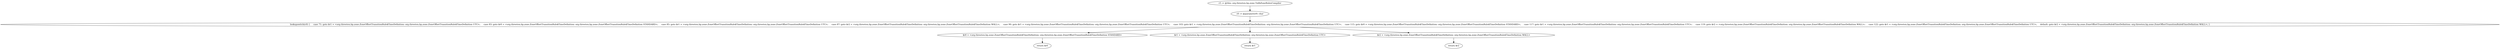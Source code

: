 digraph "unitGraph" {
    "r3 := @this: org.threeten.bp.zone.TzdbZoneRulesCompiler"
    "c0 := @parameter0: char"
    "lookupswitch(c0) {     case 71: goto $r1 = <org.threeten.bp.zone.ZoneOffsetTransitionRule$TimeDefinition: org.threeten.bp.zone.ZoneOffsetTransitionRule$TimeDefinition UTC>;     case 83: goto $r0 = <org.threeten.bp.zone.ZoneOffsetTransitionRule$TimeDefinition: org.threeten.bp.zone.ZoneOffsetTransitionRule$TimeDefinition STANDARD>;     case 85: goto $r1 = <org.threeten.bp.zone.ZoneOffsetTransitionRule$TimeDefinition: org.threeten.bp.zone.ZoneOffsetTransitionRule$TimeDefinition UTC>;     case 87: goto $r2 = <org.threeten.bp.zone.ZoneOffsetTransitionRule$TimeDefinition: org.threeten.bp.zone.ZoneOffsetTransitionRule$TimeDefinition WALL>;     case 90: goto $r1 = <org.threeten.bp.zone.ZoneOffsetTransitionRule$TimeDefinition: org.threeten.bp.zone.ZoneOffsetTransitionRule$TimeDefinition UTC>;     case 103: goto $r1 = <org.threeten.bp.zone.ZoneOffsetTransitionRule$TimeDefinition: org.threeten.bp.zone.ZoneOffsetTransitionRule$TimeDefinition UTC>;     case 115: goto $r0 = <org.threeten.bp.zone.ZoneOffsetTransitionRule$TimeDefinition: org.threeten.bp.zone.ZoneOffsetTransitionRule$TimeDefinition STANDARD>;     case 117: goto $r1 = <org.threeten.bp.zone.ZoneOffsetTransitionRule$TimeDefinition: org.threeten.bp.zone.ZoneOffsetTransitionRule$TimeDefinition UTC>;     case 119: goto $r2 = <org.threeten.bp.zone.ZoneOffsetTransitionRule$TimeDefinition: org.threeten.bp.zone.ZoneOffsetTransitionRule$TimeDefinition WALL>;     case 122: goto $r1 = <org.threeten.bp.zone.ZoneOffsetTransitionRule$TimeDefinition: org.threeten.bp.zone.ZoneOffsetTransitionRule$TimeDefinition UTC>;     default: goto $r2 = <org.threeten.bp.zone.ZoneOffsetTransitionRule$TimeDefinition: org.threeten.bp.zone.ZoneOffsetTransitionRule$TimeDefinition WALL>; }"
    "$r0 = <org.threeten.bp.zone.ZoneOffsetTransitionRule$TimeDefinition: org.threeten.bp.zone.ZoneOffsetTransitionRule$TimeDefinition STANDARD>"
    "return $r0"
    "$r1 = <org.threeten.bp.zone.ZoneOffsetTransitionRule$TimeDefinition: org.threeten.bp.zone.ZoneOffsetTransitionRule$TimeDefinition UTC>"
    "return $r1"
    "$r2 = <org.threeten.bp.zone.ZoneOffsetTransitionRule$TimeDefinition: org.threeten.bp.zone.ZoneOffsetTransitionRule$TimeDefinition WALL>"
    "return $r2"
    "r3 := @this: org.threeten.bp.zone.TzdbZoneRulesCompiler"->"c0 := @parameter0: char";
    "c0 := @parameter0: char"->"lookupswitch(c0) {     case 71: goto $r1 = <org.threeten.bp.zone.ZoneOffsetTransitionRule$TimeDefinition: org.threeten.bp.zone.ZoneOffsetTransitionRule$TimeDefinition UTC>;     case 83: goto $r0 = <org.threeten.bp.zone.ZoneOffsetTransitionRule$TimeDefinition: org.threeten.bp.zone.ZoneOffsetTransitionRule$TimeDefinition STANDARD>;     case 85: goto $r1 = <org.threeten.bp.zone.ZoneOffsetTransitionRule$TimeDefinition: org.threeten.bp.zone.ZoneOffsetTransitionRule$TimeDefinition UTC>;     case 87: goto $r2 = <org.threeten.bp.zone.ZoneOffsetTransitionRule$TimeDefinition: org.threeten.bp.zone.ZoneOffsetTransitionRule$TimeDefinition WALL>;     case 90: goto $r1 = <org.threeten.bp.zone.ZoneOffsetTransitionRule$TimeDefinition: org.threeten.bp.zone.ZoneOffsetTransitionRule$TimeDefinition UTC>;     case 103: goto $r1 = <org.threeten.bp.zone.ZoneOffsetTransitionRule$TimeDefinition: org.threeten.bp.zone.ZoneOffsetTransitionRule$TimeDefinition UTC>;     case 115: goto $r0 = <org.threeten.bp.zone.ZoneOffsetTransitionRule$TimeDefinition: org.threeten.bp.zone.ZoneOffsetTransitionRule$TimeDefinition STANDARD>;     case 117: goto $r1 = <org.threeten.bp.zone.ZoneOffsetTransitionRule$TimeDefinition: org.threeten.bp.zone.ZoneOffsetTransitionRule$TimeDefinition UTC>;     case 119: goto $r2 = <org.threeten.bp.zone.ZoneOffsetTransitionRule$TimeDefinition: org.threeten.bp.zone.ZoneOffsetTransitionRule$TimeDefinition WALL>;     case 122: goto $r1 = <org.threeten.bp.zone.ZoneOffsetTransitionRule$TimeDefinition: org.threeten.bp.zone.ZoneOffsetTransitionRule$TimeDefinition UTC>;     default: goto $r2 = <org.threeten.bp.zone.ZoneOffsetTransitionRule$TimeDefinition: org.threeten.bp.zone.ZoneOffsetTransitionRule$TimeDefinition WALL>; }";
    "lookupswitch(c0) {     case 71: goto $r1 = <org.threeten.bp.zone.ZoneOffsetTransitionRule$TimeDefinition: org.threeten.bp.zone.ZoneOffsetTransitionRule$TimeDefinition UTC>;     case 83: goto $r0 = <org.threeten.bp.zone.ZoneOffsetTransitionRule$TimeDefinition: org.threeten.bp.zone.ZoneOffsetTransitionRule$TimeDefinition STANDARD>;     case 85: goto $r1 = <org.threeten.bp.zone.ZoneOffsetTransitionRule$TimeDefinition: org.threeten.bp.zone.ZoneOffsetTransitionRule$TimeDefinition UTC>;     case 87: goto $r2 = <org.threeten.bp.zone.ZoneOffsetTransitionRule$TimeDefinition: org.threeten.bp.zone.ZoneOffsetTransitionRule$TimeDefinition WALL>;     case 90: goto $r1 = <org.threeten.bp.zone.ZoneOffsetTransitionRule$TimeDefinition: org.threeten.bp.zone.ZoneOffsetTransitionRule$TimeDefinition UTC>;     case 103: goto $r1 = <org.threeten.bp.zone.ZoneOffsetTransitionRule$TimeDefinition: org.threeten.bp.zone.ZoneOffsetTransitionRule$TimeDefinition UTC>;     case 115: goto $r0 = <org.threeten.bp.zone.ZoneOffsetTransitionRule$TimeDefinition: org.threeten.bp.zone.ZoneOffsetTransitionRule$TimeDefinition STANDARD>;     case 117: goto $r1 = <org.threeten.bp.zone.ZoneOffsetTransitionRule$TimeDefinition: org.threeten.bp.zone.ZoneOffsetTransitionRule$TimeDefinition UTC>;     case 119: goto $r2 = <org.threeten.bp.zone.ZoneOffsetTransitionRule$TimeDefinition: org.threeten.bp.zone.ZoneOffsetTransitionRule$TimeDefinition WALL>;     case 122: goto $r1 = <org.threeten.bp.zone.ZoneOffsetTransitionRule$TimeDefinition: org.threeten.bp.zone.ZoneOffsetTransitionRule$TimeDefinition UTC>;     default: goto $r2 = <org.threeten.bp.zone.ZoneOffsetTransitionRule$TimeDefinition: org.threeten.bp.zone.ZoneOffsetTransitionRule$TimeDefinition WALL>; }"->"$r1 = <org.threeten.bp.zone.ZoneOffsetTransitionRule$TimeDefinition: org.threeten.bp.zone.ZoneOffsetTransitionRule$TimeDefinition UTC>";
    "lookupswitch(c0) {     case 71: goto $r1 = <org.threeten.bp.zone.ZoneOffsetTransitionRule$TimeDefinition: org.threeten.bp.zone.ZoneOffsetTransitionRule$TimeDefinition UTC>;     case 83: goto $r0 = <org.threeten.bp.zone.ZoneOffsetTransitionRule$TimeDefinition: org.threeten.bp.zone.ZoneOffsetTransitionRule$TimeDefinition STANDARD>;     case 85: goto $r1 = <org.threeten.bp.zone.ZoneOffsetTransitionRule$TimeDefinition: org.threeten.bp.zone.ZoneOffsetTransitionRule$TimeDefinition UTC>;     case 87: goto $r2 = <org.threeten.bp.zone.ZoneOffsetTransitionRule$TimeDefinition: org.threeten.bp.zone.ZoneOffsetTransitionRule$TimeDefinition WALL>;     case 90: goto $r1 = <org.threeten.bp.zone.ZoneOffsetTransitionRule$TimeDefinition: org.threeten.bp.zone.ZoneOffsetTransitionRule$TimeDefinition UTC>;     case 103: goto $r1 = <org.threeten.bp.zone.ZoneOffsetTransitionRule$TimeDefinition: org.threeten.bp.zone.ZoneOffsetTransitionRule$TimeDefinition UTC>;     case 115: goto $r0 = <org.threeten.bp.zone.ZoneOffsetTransitionRule$TimeDefinition: org.threeten.bp.zone.ZoneOffsetTransitionRule$TimeDefinition STANDARD>;     case 117: goto $r1 = <org.threeten.bp.zone.ZoneOffsetTransitionRule$TimeDefinition: org.threeten.bp.zone.ZoneOffsetTransitionRule$TimeDefinition UTC>;     case 119: goto $r2 = <org.threeten.bp.zone.ZoneOffsetTransitionRule$TimeDefinition: org.threeten.bp.zone.ZoneOffsetTransitionRule$TimeDefinition WALL>;     case 122: goto $r1 = <org.threeten.bp.zone.ZoneOffsetTransitionRule$TimeDefinition: org.threeten.bp.zone.ZoneOffsetTransitionRule$TimeDefinition UTC>;     default: goto $r2 = <org.threeten.bp.zone.ZoneOffsetTransitionRule$TimeDefinition: org.threeten.bp.zone.ZoneOffsetTransitionRule$TimeDefinition WALL>; }"->"$r0 = <org.threeten.bp.zone.ZoneOffsetTransitionRule$TimeDefinition: org.threeten.bp.zone.ZoneOffsetTransitionRule$TimeDefinition STANDARD>";
    "lookupswitch(c0) {     case 71: goto $r1 = <org.threeten.bp.zone.ZoneOffsetTransitionRule$TimeDefinition: org.threeten.bp.zone.ZoneOffsetTransitionRule$TimeDefinition UTC>;     case 83: goto $r0 = <org.threeten.bp.zone.ZoneOffsetTransitionRule$TimeDefinition: org.threeten.bp.zone.ZoneOffsetTransitionRule$TimeDefinition STANDARD>;     case 85: goto $r1 = <org.threeten.bp.zone.ZoneOffsetTransitionRule$TimeDefinition: org.threeten.bp.zone.ZoneOffsetTransitionRule$TimeDefinition UTC>;     case 87: goto $r2 = <org.threeten.bp.zone.ZoneOffsetTransitionRule$TimeDefinition: org.threeten.bp.zone.ZoneOffsetTransitionRule$TimeDefinition WALL>;     case 90: goto $r1 = <org.threeten.bp.zone.ZoneOffsetTransitionRule$TimeDefinition: org.threeten.bp.zone.ZoneOffsetTransitionRule$TimeDefinition UTC>;     case 103: goto $r1 = <org.threeten.bp.zone.ZoneOffsetTransitionRule$TimeDefinition: org.threeten.bp.zone.ZoneOffsetTransitionRule$TimeDefinition UTC>;     case 115: goto $r0 = <org.threeten.bp.zone.ZoneOffsetTransitionRule$TimeDefinition: org.threeten.bp.zone.ZoneOffsetTransitionRule$TimeDefinition STANDARD>;     case 117: goto $r1 = <org.threeten.bp.zone.ZoneOffsetTransitionRule$TimeDefinition: org.threeten.bp.zone.ZoneOffsetTransitionRule$TimeDefinition UTC>;     case 119: goto $r2 = <org.threeten.bp.zone.ZoneOffsetTransitionRule$TimeDefinition: org.threeten.bp.zone.ZoneOffsetTransitionRule$TimeDefinition WALL>;     case 122: goto $r1 = <org.threeten.bp.zone.ZoneOffsetTransitionRule$TimeDefinition: org.threeten.bp.zone.ZoneOffsetTransitionRule$TimeDefinition UTC>;     default: goto $r2 = <org.threeten.bp.zone.ZoneOffsetTransitionRule$TimeDefinition: org.threeten.bp.zone.ZoneOffsetTransitionRule$TimeDefinition WALL>; }"->"$r2 = <org.threeten.bp.zone.ZoneOffsetTransitionRule$TimeDefinition: org.threeten.bp.zone.ZoneOffsetTransitionRule$TimeDefinition WALL>";
    "$r0 = <org.threeten.bp.zone.ZoneOffsetTransitionRule$TimeDefinition: org.threeten.bp.zone.ZoneOffsetTransitionRule$TimeDefinition STANDARD>"->"return $r0";
    "$r1 = <org.threeten.bp.zone.ZoneOffsetTransitionRule$TimeDefinition: org.threeten.bp.zone.ZoneOffsetTransitionRule$TimeDefinition UTC>"->"return $r1";
    "$r2 = <org.threeten.bp.zone.ZoneOffsetTransitionRule$TimeDefinition: org.threeten.bp.zone.ZoneOffsetTransitionRule$TimeDefinition WALL>"->"return $r2";
}
